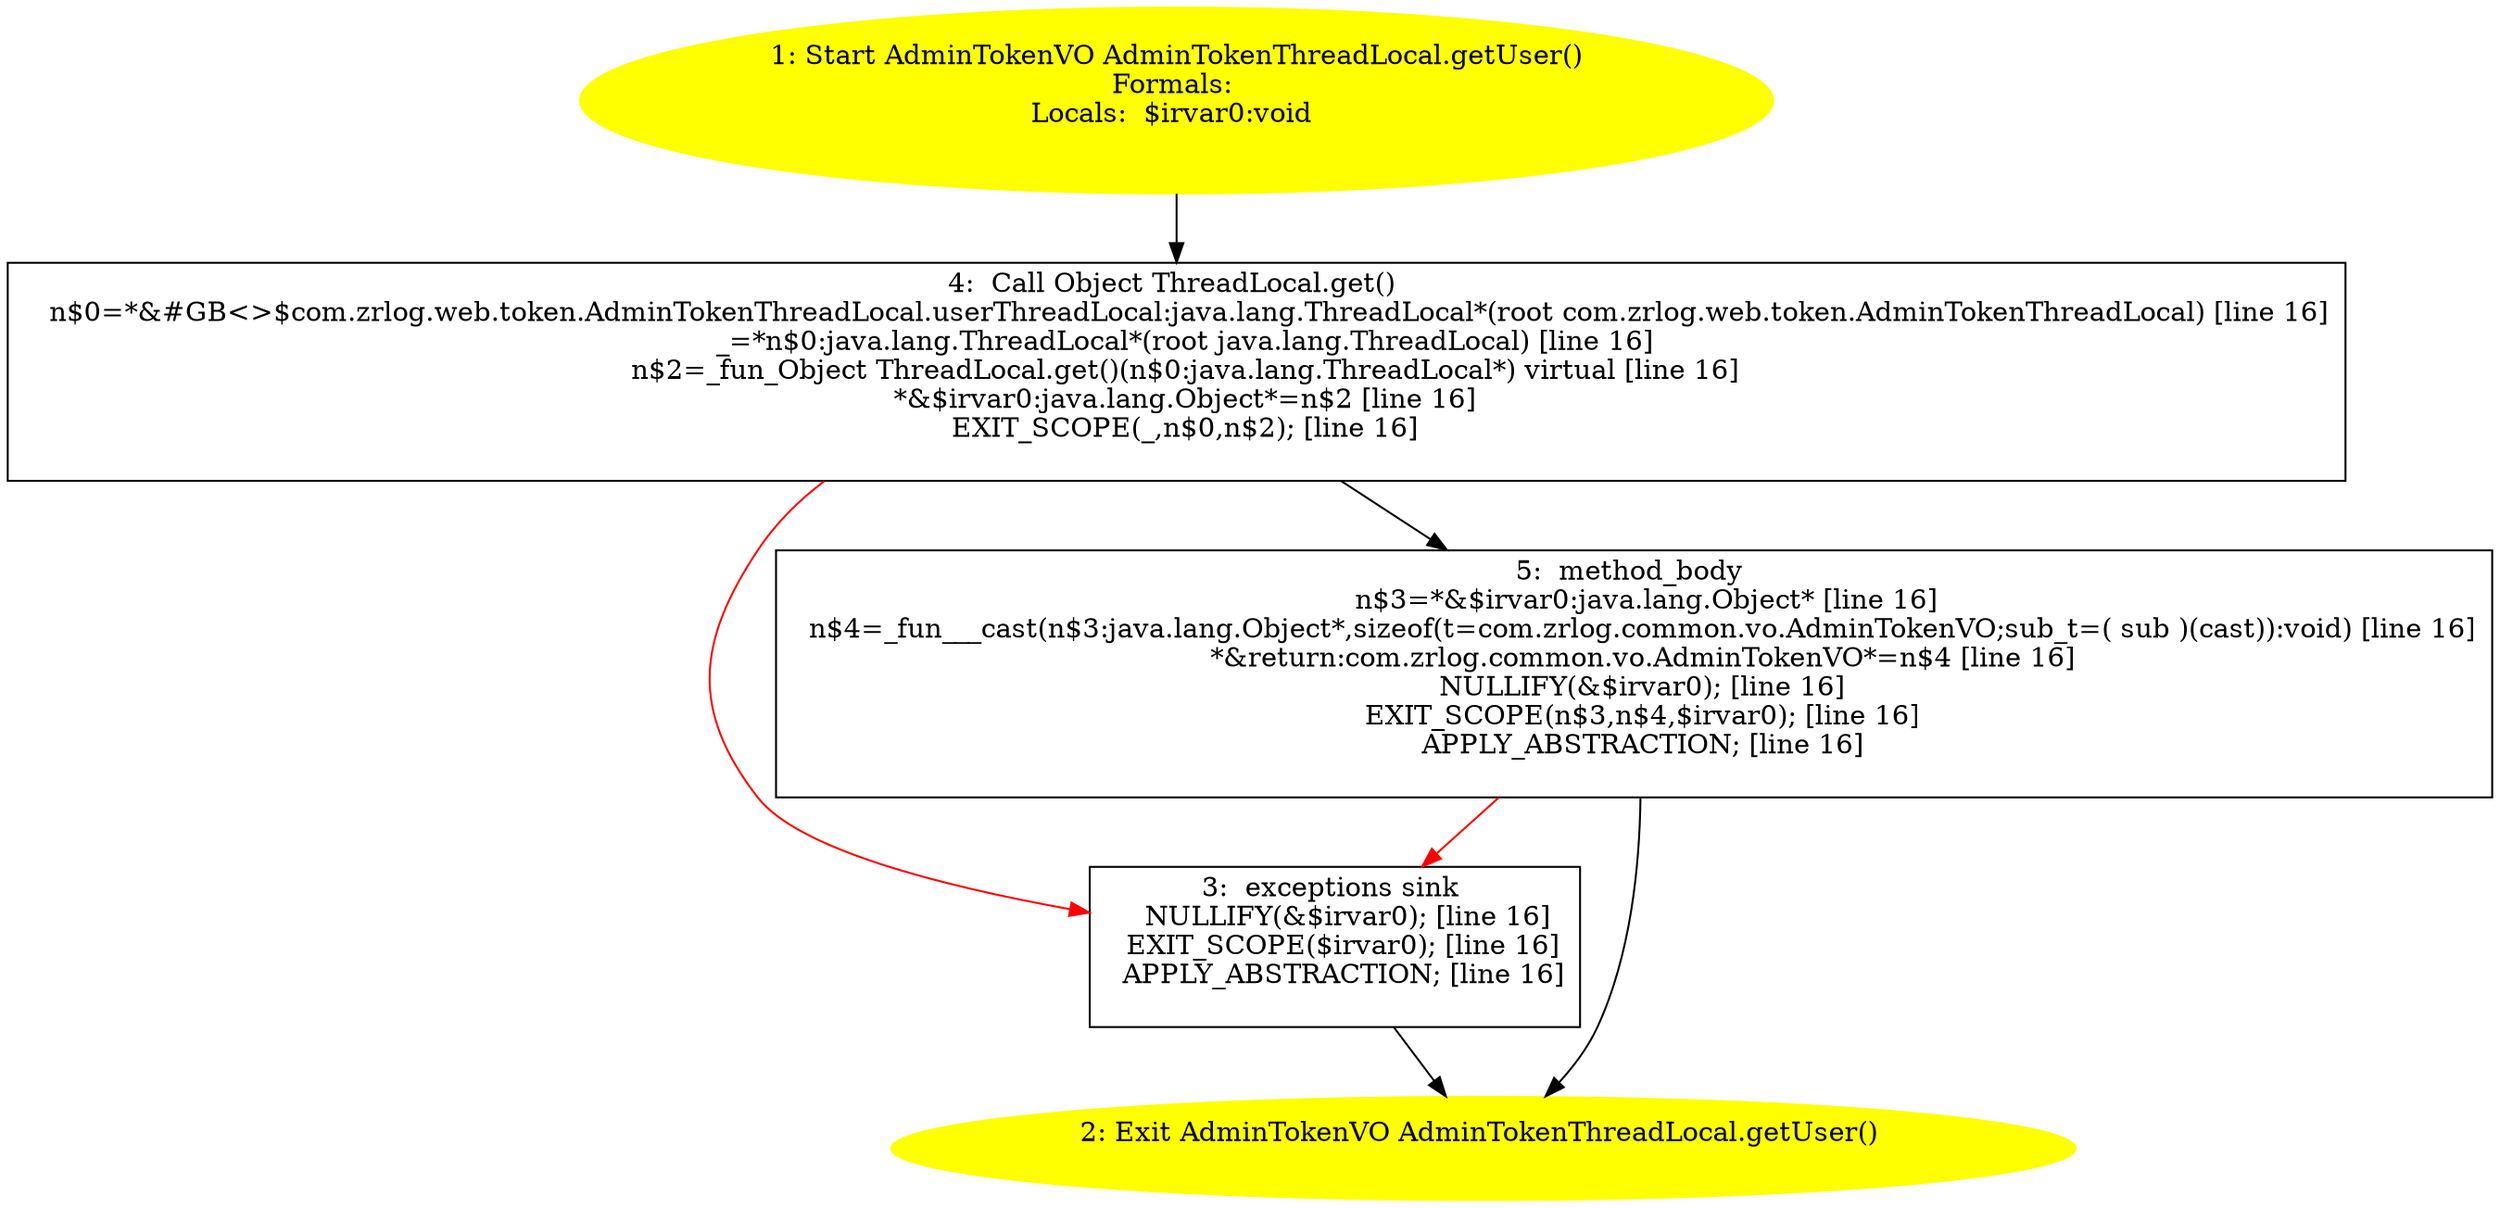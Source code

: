 /* @generated */
digraph cfg {
"com.zrlog.web.token.AdminTokenThreadLocal.getUser():com.zrlog.common.vo.AdminTokenVO.4019b0d0194d84e283e46681c68c870b_1" [label="1: Start AdminTokenVO AdminTokenThreadLocal.getUser()\nFormals: \nLocals:  $irvar0:void \n  " color=yellow style=filled]
	

	 "com.zrlog.web.token.AdminTokenThreadLocal.getUser():com.zrlog.common.vo.AdminTokenVO.4019b0d0194d84e283e46681c68c870b_1" -> "com.zrlog.web.token.AdminTokenThreadLocal.getUser():com.zrlog.common.vo.AdminTokenVO.4019b0d0194d84e283e46681c68c870b_4" ;
"com.zrlog.web.token.AdminTokenThreadLocal.getUser():com.zrlog.common.vo.AdminTokenVO.4019b0d0194d84e283e46681c68c870b_2" [label="2: Exit AdminTokenVO AdminTokenThreadLocal.getUser() \n  " color=yellow style=filled]
	

"com.zrlog.web.token.AdminTokenThreadLocal.getUser():com.zrlog.common.vo.AdminTokenVO.4019b0d0194d84e283e46681c68c870b_3" [label="3:  exceptions sink \n   NULLIFY(&$irvar0); [line 16]\n  EXIT_SCOPE($irvar0); [line 16]\n  APPLY_ABSTRACTION; [line 16]\n " shape="box"]
	

	 "com.zrlog.web.token.AdminTokenThreadLocal.getUser():com.zrlog.common.vo.AdminTokenVO.4019b0d0194d84e283e46681c68c870b_3" -> "com.zrlog.web.token.AdminTokenThreadLocal.getUser():com.zrlog.common.vo.AdminTokenVO.4019b0d0194d84e283e46681c68c870b_2" ;
"com.zrlog.web.token.AdminTokenThreadLocal.getUser():com.zrlog.common.vo.AdminTokenVO.4019b0d0194d84e283e46681c68c870b_4" [label="4:  Call Object ThreadLocal.get() \n   n$0=*&#GB<>$com.zrlog.web.token.AdminTokenThreadLocal.userThreadLocal:java.lang.ThreadLocal*(root com.zrlog.web.token.AdminTokenThreadLocal) [line 16]\n  _=*n$0:java.lang.ThreadLocal*(root java.lang.ThreadLocal) [line 16]\n  n$2=_fun_Object ThreadLocal.get()(n$0:java.lang.ThreadLocal*) virtual [line 16]\n  *&$irvar0:java.lang.Object*=n$2 [line 16]\n  EXIT_SCOPE(_,n$0,n$2); [line 16]\n " shape="box"]
	

	 "com.zrlog.web.token.AdminTokenThreadLocal.getUser():com.zrlog.common.vo.AdminTokenVO.4019b0d0194d84e283e46681c68c870b_4" -> "com.zrlog.web.token.AdminTokenThreadLocal.getUser():com.zrlog.common.vo.AdminTokenVO.4019b0d0194d84e283e46681c68c870b_5" ;
	 "com.zrlog.web.token.AdminTokenThreadLocal.getUser():com.zrlog.common.vo.AdminTokenVO.4019b0d0194d84e283e46681c68c870b_4" -> "com.zrlog.web.token.AdminTokenThreadLocal.getUser():com.zrlog.common.vo.AdminTokenVO.4019b0d0194d84e283e46681c68c870b_3" [color="red" ];
"com.zrlog.web.token.AdminTokenThreadLocal.getUser():com.zrlog.common.vo.AdminTokenVO.4019b0d0194d84e283e46681c68c870b_5" [label="5:  method_body \n   n$3=*&$irvar0:java.lang.Object* [line 16]\n  n$4=_fun___cast(n$3:java.lang.Object*,sizeof(t=com.zrlog.common.vo.AdminTokenVO;sub_t=( sub )(cast)):void) [line 16]\n  *&return:com.zrlog.common.vo.AdminTokenVO*=n$4 [line 16]\n  NULLIFY(&$irvar0); [line 16]\n  EXIT_SCOPE(n$3,n$4,$irvar0); [line 16]\n  APPLY_ABSTRACTION; [line 16]\n " shape="box"]
	

	 "com.zrlog.web.token.AdminTokenThreadLocal.getUser():com.zrlog.common.vo.AdminTokenVO.4019b0d0194d84e283e46681c68c870b_5" -> "com.zrlog.web.token.AdminTokenThreadLocal.getUser():com.zrlog.common.vo.AdminTokenVO.4019b0d0194d84e283e46681c68c870b_2" ;
	 "com.zrlog.web.token.AdminTokenThreadLocal.getUser():com.zrlog.common.vo.AdminTokenVO.4019b0d0194d84e283e46681c68c870b_5" -> "com.zrlog.web.token.AdminTokenThreadLocal.getUser():com.zrlog.common.vo.AdminTokenVO.4019b0d0194d84e283e46681c68c870b_3" [color="red" ];
}
